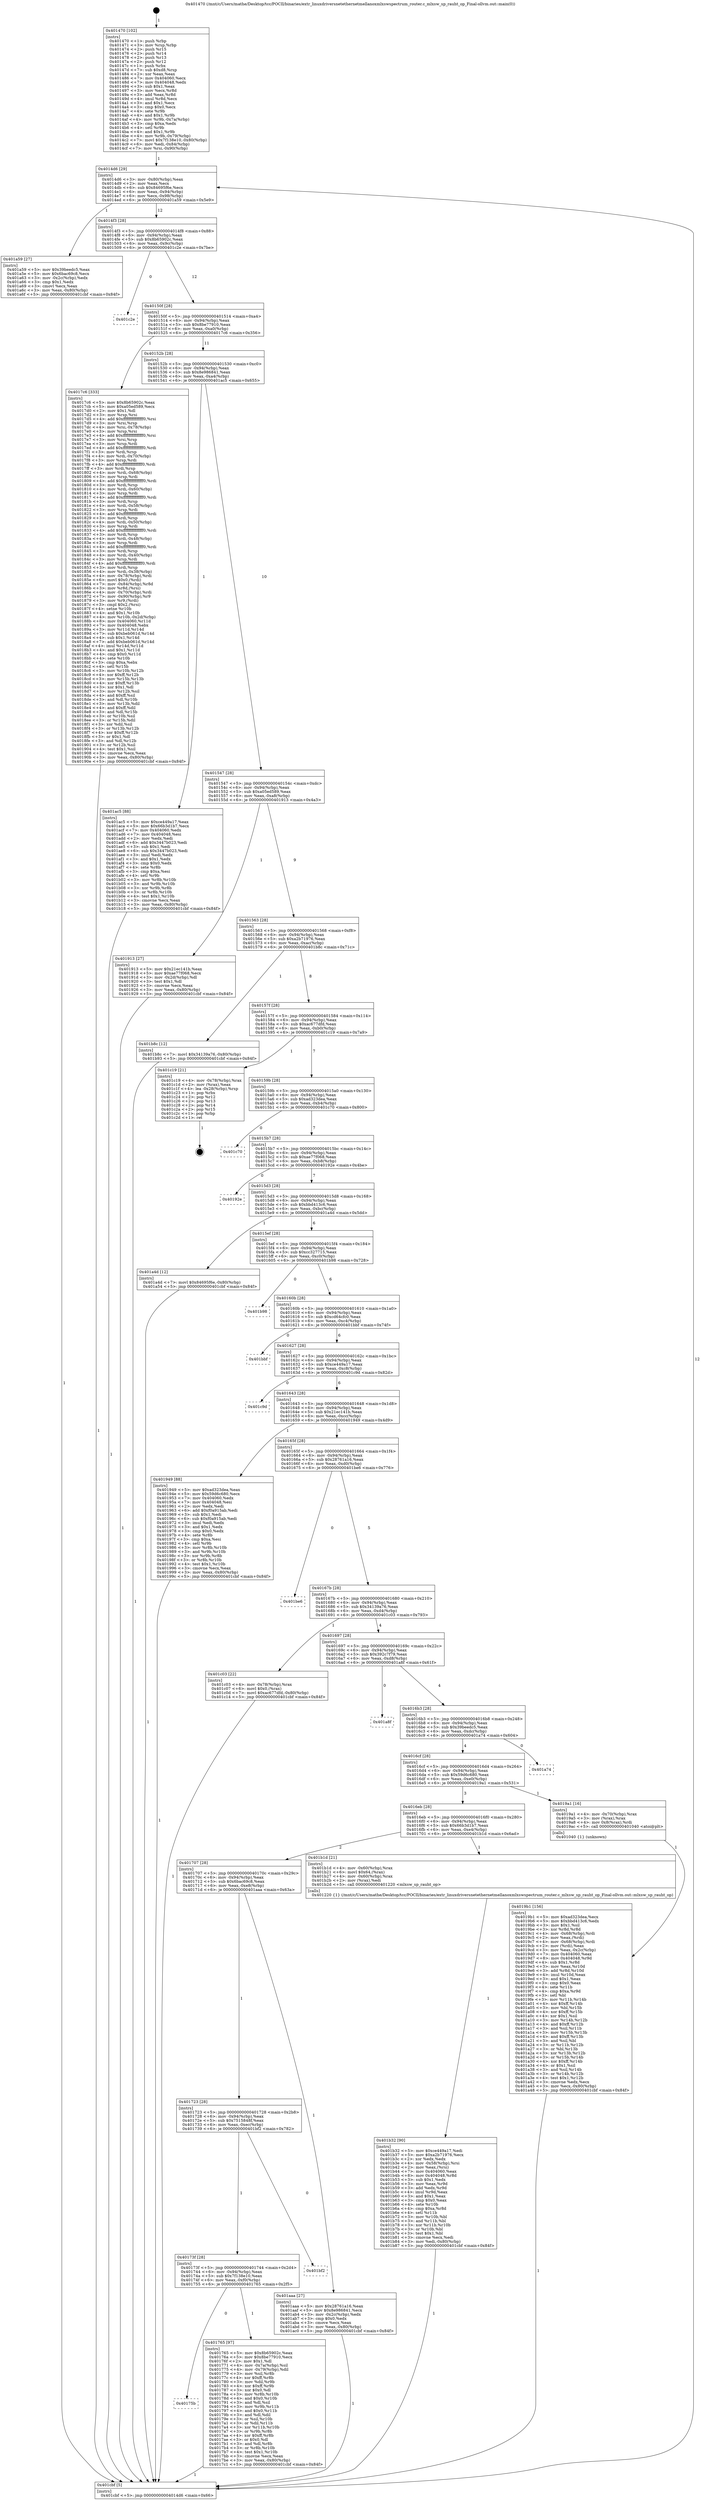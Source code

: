 digraph "0x401470" {
  label = "0x401470 (/mnt/c/Users/mathe/Desktop/tcc/POCII/binaries/extr_linuxdriversnetethernetmellanoxmlxswspectrum_router.c_mlxsw_sp_rauht_op_Final-ollvm.out::main(0))"
  labelloc = "t"
  node[shape=record]

  Entry [label="",width=0.3,height=0.3,shape=circle,fillcolor=black,style=filled]
  "0x4014d6" [label="{
     0x4014d6 [29]\l
     | [instrs]\l
     &nbsp;&nbsp;0x4014d6 \<+3\>: mov -0x80(%rbp),%eax\l
     &nbsp;&nbsp;0x4014d9 \<+2\>: mov %eax,%ecx\l
     &nbsp;&nbsp;0x4014db \<+6\>: sub $0x84695f6e,%ecx\l
     &nbsp;&nbsp;0x4014e1 \<+6\>: mov %eax,-0x94(%rbp)\l
     &nbsp;&nbsp;0x4014e7 \<+6\>: mov %ecx,-0x98(%rbp)\l
     &nbsp;&nbsp;0x4014ed \<+6\>: je 0000000000401a59 \<main+0x5e9\>\l
  }"]
  "0x401a59" [label="{
     0x401a59 [27]\l
     | [instrs]\l
     &nbsp;&nbsp;0x401a59 \<+5\>: mov $0x39beedc5,%eax\l
     &nbsp;&nbsp;0x401a5e \<+5\>: mov $0x6bac69c8,%ecx\l
     &nbsp;&nbsp;0x401a63 \<+3\>: mov -0x2c(%rbp),%edx\l
     &nbsp;&nbsp;0x401a66 \<+3\>: cmp $0x1,%edx\l
     &nbsp;&nbsp;0x401a69 \<+3\>: cmovl %ecx,%eax\l
     &nbsp;&nbsp;0x401a6c \<+3\>: mov %eax,-0x80(%rbp)\l
     &nbsp;&nbsp;0x401a6f \<+5\>: jmp 0000000000401cbf \<main+0x84f\>\l
  }"]
  "0x4014f3" [label="{
     0x4014f3 [28]\l
     | [instrs]\l
     &nbsp;&nbsp;0x4014f3 \<+5\>: jmp 00000000004014f8 \<main+0x88\>\l
     &nbsp;&nbsp;0x4014f8 \<+6\>: mov -0x94(%rbp),%eax\l
     &nbsp;&nbsp;0x4014fe \<+5\>: sub $0x8b65902c,%eax\l
     &nbsp;&nbsp;0x401503 \<+6\>: mov %eax,-0x9c(%rbp)\l
     &nbsp;&nbsp;0x401509 \<+6\>: je 0000000000401c2e \<main+0x7be\>\l
  }"]
  Exit [label="",width=0.3,height=0.3,shape=circle,fillcolor=black,style=filled,peripheries=2]
  "0x401c2e" [label="{
     0x401c2e\l
  }", style=dashed]
  "0x40150f" [label="{
     0x40150f [28]\l
     | [instrs]\l
     &nbsp;&nbsp;0x40150f \<+5\>: jmp 0000000000401514 \<main+0xa4\>\l
     &nbsp;&nbsp;0x401514 \<+6\>: mov -0x94(%rbp),%eax\l
     &nbsp;&nbsp;0x40151a \<+5\>: sub $0x8be77910,%eax\l
     &nbsp;&nbsp;0x40151f \<+6\>: mov %eax,-0xa0(%rbp)\l
     &nbsp;&nbsp;0x401525 \<+6\>: je 00000000004017c6 \<main+0x356\>\l
  }"]
  "0x401b32" [label="{
     0x401b32 [90]\l
     | [instrs]\l
     &nbsp;&nbsp;0x401b32 \<+5\>: mov $0xce449a17,%edi\l
     &nbsp;&nbsp;0x401b37 \<+5\>: mov $0xa2b71976,%ecx\l
     &nbsp;&nbsp;0x401b3c \<+2\>: xor %edx,%edx\l
     &nbsp;&nbsp;0x401b3e \<+4\>: mov -0x58(%rbp),%rsi\l
     &nbsp;&nbsp;0x401b42 \<+2\>: mov %eax,(%rsi)\l
     &nbsp;&nbsp;0x401b44 \<+7\>: mov 0x404060,%eax\l
     &nbsp;&nbsp;0x401b4b \<+8\>: mov 0x404048,%r8d\l
     &nbsp;&nbsp;0x401b53 \<+3\>: sub $0x1,%edx\l
     &nbsp;&nbsp;0x401b56 \<+3\>: mov %eax,%r9d\l
     &nbsp;&nbsp;0x401b59 \<+3\>: add %edx,%r9d\l
     &nbsp;&nbsp;0x401b5c \<+4\>: imul %r9d,%eax\l
     &nbsp;&nbsp;0x401b60 \<+3\>: and $0x1,%eax\l
     &nbsp;&nbsp;0x401b63 \<+3\>: cmp $0x0,%eax\l
     &nbsp;&nbsp;0x401b66 \<+4\>: sete %r10b\l
     &nbsp;&nbsp;0x401b6a \<+4\>: cmp $0xa,%r8d\l
     &nbsp;&nbsp;0x401b6e \<+4\>: setl %r11b\l
     &nbsp;&nbsp;0x401b72 \<+3\>: mov %r10b,%bl\l
     &nbsp;&nbsp;0x401b75 \<+3\>: and %r11b,%bl\l
     &nbsp;&nbsp;0x401b78 \<+3\>: xor %r11b,%r10b\l
     &nbsp;&nbsp;0x401b7b \<+3\>: or %r10b,%bl\l
     &nbsp;&nbsp;0x401b7e \<+3\>: test $0x1,%bl\l
     &nbsp;&nbsp;0x401b81 \<+3\>: cmovne %ecx,%edi\l
     &nbsp;&nbsp;0x401b84 \<+3\>: mov %edi,-0x80(%rbp)\l
     &nbsp;&nbsp;0x401b87 \<+5\>: jmp 0000000000401cbf \<main+0x84f\>\l
  }"]
  "0x4017c6" [label="{
     0x4017c6 [333]\l
     | [instrs]\l
     &nbsp;&nbsp;0x4017c6 \<+5\>: mov $0x8b65902c,%eax\l
     &nbsp;&nbsp;0x4017cb \<+5\>: mov $0xa05ed589,%ecx\l
     &nbsp;&nbsp;0x4017d0 \<+2\>: mov $0x1,%dl\l
     &nbsp;&nbsp;0x4017d2 \<+3\>: mov %rsp,%rsi\l
     &nbsp;&nbsp;0x4017d5 \<+4\>: add $0xfffffffffffffff0,%rsi\l
     &nbsp;&nbsp;0x4017d9 \<+3\>: mov %rsi,%rsp\l
     &nbsp;&nbsp;0x4017dc \<+4\>: mov %rsi,-0x78(%rbp)\l
     &nbsp;&nbsp;0x4017e0 \<+3\>: mov %rsp,%rsi\l
     &nbsp;&nbsp;0x4017e3 \<+4\>: add $0xfffffffffffffff0,%rsi\l
     &nbsp;&nbsp;0x4017e7 \<+3\>: mov %rsi,%rsp\l
     &nbsp;&nbsp;0x4017ea \<+3\>: mov %rsp,%rdi\l
     &nbsp;&nbsp;0x4017ed \<+4\>: add $0xfffffffffffffff0,%rdi\l
     &nbsp;&nbsp;0x4017f1 \<+3\>: mov %rdi,%rsp\l
     &nbsp;&nbsp;0x4017f4 \<+4\>: mov %rdi,-0x70(%rbp)\l
     &nbsp;&nbsp;0x4017f8 \<+3\>: mov %rsp,%rdi\l
     &nbsp;&nbsp;0x4017fb \<+4\>: add $0xfffffffffffffff0,%rdi\l
     &nbsp;&nbsp;0x4017ff \<+3\>: mov %rdi,%rsp\l
     &nbsp;&nbsp;0x401802 \<+4\>: mov %rdi,-0x68(%rbp)\l
     &nbsp;&nbsp;0x401806 \<+3\>: mov %rsp,%rdi\l
     &nbsp;&nbsp;0x401809 \<+4\>: add $0xfffffffffffffff0,%rdi\l
     &nbsp;&nbsp;0x40180d \<+3\>: mov %rdi,%rsp\l
     &nbsp;&nbsp;0x401810 \<+4\>: mov %rdi,-0x60(%rbp)\l
     &nbsp;&nbsp;0x401814 \<+3\>: mov %rsp,%rdi\l
     &nbsp;&nbsp;0x401817 \<+4\>: add $0xfffffffffffffff0,%rdi\l
     &nbsp;&nbsp;0x40181b \<+3\>: mov %rdi,%rsp\l
     &nbsp;&nbsp;0x40181e \<+4\>: mov %rdi,-0x58(%rbp)\l
     &nbsp;&nbsp;0x401822 \<+3\>: mov %rsp,%rdi\l
     &nbsp;&nbsp;0x401825 \<+4\>: add $0xfffffffffffffff0,%rdi\l
     &nbsp;&nbsp;0x401829 \<+3\>: mov %rdi,%rsp\l
     &nbsp;&nbsp;0x40182c \<+4\>: mov %rdi,-0x50(%rbp)\l
     &nbsp;&nbsp;0x401830 \<+3\>: mov %rsp,%rdi\l
     &nbsp;&nbsp;0x401833 \<+4\>: add $0xfffffffffffffff0,%rdi\l
     &nbsp;&nbsp;0x401837 \<+3\>: mov %rdi,%rsp\l
     &nbsp;&nbsp;0x40183a \<+4\>: mov %rdi,-0x48(%rbp)\l
     &nbsp;&nbsp;0x40183e \<+3\>: mov %rsp,%rdi\l
     &nbsp;&nbsp;0x401841 \<+4\>: add $0xfffffffffffffff0,%rdi\l
     &nbsp;&nbsp;0x401845 \<+3\>: mov %rdi,%rsp\l
     &nbsp;&nbsp;0x401848 \<+4\>: mov %rdi,-0x40(%rbp)\l
     &nbsp;&nbsp;0x40184c \<+3\>: mov %rsp,%rdi\l
     &nbsp;&nbsp;0x40184f \<+4\>: add $0xfffffffffffffff0,%rdi\l
     &nbsp;&nbsp;0x401853 \<+3\>: mov %rdi,%rsp\l
     &nbsp;&nbsp;0x401856 \<+4\>: mov %rdi,-0x38(%rbp)\l
     &nbsp;&nbsp;0x40185a \<+4\>: mov -0x78(%rbp),%rdi\l
     &nbsp;&nbsp;0x40185e \<+6\>: movl $0x0,(%rdi)\l
     &nbsp;&nbsp;0x401864 \<+7\>: mov -0x84(%rbp),%r8d\l
     &nbsp;&nbsp;0x40186b \<+3\>: mov %r8d,(%rsi)\l
     &nbsp;&nbsp;0x40186e \<+4\>: mov -0x70(%rbp),%rdi\l
     &nbsp;&nbsp;0x401872 \<+7\>: mov -0x90(%rbp),%r9\l
     &nbsp;&nbsp;0x401879 \<+3\>: mov %r9,(%rdi)\l
     &nbsp;&nbsp;0x40187c \<+3\>: cmpl $0x2,(%rsi)\l
     &nbsp;&nbsp;0x40187f \<+4\>: setne %r10b\l
     &nbsp;&nbsp;0x401883 \<+4\>: and $0x1,%r10b\l
     &nbsp;&nbsp;0x401887 \<+4\>: mov %r10b,-0x2d(%rbp)\l
     &nbsp;&nbsp;0x40188b \<+8\>: mov 0x404060,%r11d\l
     &nbsp;&nbsp;0x401893 \<+7\>: mov 0x404048,%ebx\l
     &nbsp;&nbsp;0x40189a \<+3\>: mov %r11d,%r14d\l
     &nbsp;&nbsp;0x40189d \<+7\>: sub $0xbeb061d,%r14d\l
     &nbsp;&nbsp;0x4018a4 \<+4\>: sub $0x1,%r14d\l
     &nbsp;&nbsp;0x4018a8 \<+7\>: add $0xbeb061d,%r14d\l
     &nbsp;&nbsp;0x4018af \<+4\>: imul %r14d,%r11d\l
     &nbsp;&nbsp;0x4018b3 \<+4\>: and $0x1,%r11d\l
     &nbsp;&nbsp;0x4018b7 \<+4\>: cmp $0x0,%r11d\l
     &nbsp;&nbsp;0x4018bb \<+4\>: sete %r10b\l
     &nbsp;&nbsp;0x4018bf \<+3\>: cmp $0xa,%ebx\l
     &nbsp;&nbsp;0x4018c2 \<+4\>: setl %r15b\l
     &nbsp;&nbsp;0x4018c6 \<+3\>: mov %r10b,%r12b\l
     &nbsp;&nbsp;0x4018c9 \<+4\>: xor $0xff,%r12b\l
     &nbsp;&nbsp;0x4018cd \<+3\>: mov %r15b,%r13b\l
     &nbsp;&nbsp;0x4018d0 \<+4\>: xor $0xff,%r13b\l
     &nbsp;&nbsp;0x4018d4 \<+3\>: xor $0x1,%dl\l
     &nbsp;&nbsp;0x4018d7 \<+3\>: mov %r12b,%sil\l
     &nbsp;&nbsp;0x4018da \<+4\>: and $0xff,%sil\l
     &nbsp;&nbsp;0x4018de \<+3\>: and %dl,%r10b\l
     &nbsp;&nbsp;0x4018e1 \<+3\>: mov %r13b,%dil\l
     &nbsp;&nbsp;0x4018e4 \<+4\>: and $0xff,%dil\l
     &nbsp;&nbsp;0x4018e8 \<+3\>: and %dl,%r15b\l
     &nbsp;&nbsp;0x4018eb \<+3\>: or %r10b,%sil\l
     &nbsp;&nbsp;0x4018ee \<+3\>: or %r15b,%dil\l
     &nbsp;&nbsp;0x4018f1 \<+3\>: xor %dil,%sil\l
     &nbsp;&nbsp;0x4018f4 \<+3\>: or %r13b,%r12b\l
     &nbsp;&nbsp;0x4018f7 \<+4\>: xor $0xff,%r12b\l
     &nbsp;&nbsp;0x4018fb \<+3\>: or $0x1,%dl\l
     &nbsp;&nbsp;0x4018fe \<+3\>: and %dl,%r12b\l
     &nbsp;&nbsp;0x401901 \<+3\>: or %r12b,%sil\l
     &nbsp;&nbsp;0x401904 \<+4\>: test $0x1,%sil\l
     &nbsp;&nbsp;0x401908 \<+3\>: cmovne %ecx,%eax\l
     &nbsp;&nbsp;0x40190b \<+3\>: mov %eax,-0x80(%rbp)\l
     &nbsp;&nbsp;0x40190e \<+5\>: jmp 0000000000401cbf \<main+0x84f\>\l
  }"]
  "0x40152b" [label="{
     0x40152b [28]\l
     | [instrs]\l
     &nbsp;&nbsp;0x40152b \<+5\>: jmp 0000000000401530 \<main+0xc0\>\l
     &nbsp;&nbsp;0x401530 \<+6\>: mov -0x94(%rbp),%eax\l
     &nbsp;&nbsp;0x401536 \<+5\>: sub $0x8e986841,%eax\l
     &nbsp;&nbsp;0x40153b \<+6\>: mov %eax,-0xa4(%rbp)\l
     &nbsp;&nbsp;0x401541 \<+6\>: je 0000000000401ac5 \<main+0x655\>\l
  }"]
  "0x4019b1" [label="{
     0x4019b1 [156]\l
     | [instrs]\l
     &nbsp;&nbsp;0x4019b1 \<+5\>: mov $0xad323dea,%ecx\l
     &nbsp;&nbsp;0x4019b6 \<+5\>: mov $0xbbd413c6,%edx\l
     &nbsp;&nbsp;0x4019bb \<+3\>: mov $0x1,%sil\l
     &nbsp;&nbsp;0x4019be \<+3\>: xor %r8d,%r8d\l
     &nbsp;&nbsp;0x4019c1 \<+4\>: mov -0x68(%rbp),%rdi\l
     &nbsp;&nbsp;0x4019c5 \<+2\>: mov %eax,(%rdi)\l
     &nbsp;&nbsp;0x4019c7 \<+4\>: mov -0x68(%rbp),%rdi\l
     &nbsp;&nbsp;0x4019cb \<+2\>: mov (%rdi),%eax\l
     &nbsp;&nbsp;0x4019cd \<+3\>: mov %eax,-0x2c(%rbp)\l
     &nbsp;&nbsp;0x4019d0 \<+7\>: mov 0x404060,%eax\l
     &nbsp;&nbsp;0x4019d7 \<+8\>: mov 0x404048,%r9d\l
     &nbsp;&nbsp;0x4019df \<+4\>: sub $0x1,%r8d\l
     &nbsp;&nbsp;0x4019e3 \<+3\>: mov %eax,%r10d\l
     &nbsp;&nbsp;0x4019e6 \<+3\>: add %r8d,%r10d\l
     &nbsp;&nbsp;0x4019e9 \<+4\>: imul %r10d,%eax\l
     &nbsp;&nbsp;0x4019ed \<+3\>: and $0x1,%eax\l
     &nbsp;&nbsp;0x4019f0 \<+3\>: cmp $0x0,%eax\l
     &nbsp;&nbsp;0x4019f3 \<+4\>: sete %r11b\l
     &nbsp;&nbsp;0x4019f7 \<+4\>: cmp $0xa,%r9d\l
     &nbsp;&nbsp;0x4019fb \<+3\>: setl %bl\l
     &nbsp;&nbsp;0x4019fe \<+3\>: mov %r11b,%r14b\l
     &nbsp;&nbsp;0x401a01 \<+4\>: xor $0xff,%r14b\l
     &nbsp;&nbsp;0x401a05 \<+3\>: mov %bl,%r15b\l
     &nbsp;&nbsp;0x401a08 \<+4\>: xor $0xff,%r15b\l
     &nbsp;&nbsp;0x401a0c \<+4\>: xor $0x1,%sil\l
     &nbsp;&nbsp;0x401a10 \<+3\>: mov %r14b,%r12b\l
     &nbsp;&nbsp;0x401a13 \<+4\>: and $0xff,%r12b\l
     &nbsp;&nbsp;0x401a17 \<+3\>: and %sil,%r11b\l
     &nbsp;&nbsp;0x401a1a \<+3\>: mov %r15b,%r13b\l
     &nbsp;&nbsp;0x401a1d \<+4\>: and $0xff,%r13b\l
     &nbsp;&nbsp;0x401a21 \<+3\>: and %sil,%bl\l
     &nbsp;&nbsp;0x401a24 \<+3\>: or %r11b,%r12b\l
     &nbsp;&nbsp;0x401a27 \<+3\>: or %bl,%r13b\l
     &nbsp;&nbsp;0x401a2a \<+3\>: xor %r13b,%r12b\l
     &nbsp;&nbsp;0x401a2d \<+3\>: or %r15b,%r14b\l
     &nbsp;&nbsp;0x401a30 \<+4\>: xor $0xff,%r14b\l
     &nbsp;&nbsp;0x401a34 \<+4\>: or $0x1,%sil\l
     &nbsp;&nbsp;0x401a38 \<+3\>: and %sil,%r14b\l
     &nbsp;&nbsp;0x401a3b \<+3\>: or %r14b,%r12b\l
     &nbsp;&nbsp;0x401a3e \<+4\>: test $0x1,%r12b\l
     &nbsp;&nbsp;0x401a42 \<+3\>: cmovne %edx,%ecx\l
     &nbsp;&nbsp;0x401a45 \<+3\>: mov %ecx,-0x80(%rbp)\l
     &nbsp;&nbsp;0x401a48 \<+5\>: jmp 0000000000401cbf \<main+0x84f\>\l
  }"]
  "0x401ac5" [label="{
     0x401ac5 [88]\l
     | [instrs]\l
     &nbsp;&nbsp;0x401ac5 \<+5\>: mov $0xce449a17,%eax\l
     &nbsp;&nbsp;0x401aca \<+5\>: mov $0x66b3d1b7,%ecx\l
     &nbsp;&nbsp;0x401acf \<+7\>: mov 0x404060,%edx\l
     &nbsp;&nbsp;0x401ad6 \<+7\>: mov 0x404048,%esi\l
     &nbsp;&nbsp;0x401add \<+2\>: mov %edx,%edi\l
     &nbsp;&nbsp;0x401adf \<+6\>: add $0x3447b023,%edi\l
     &nbsp;&nbsp;0x401ae5 \<+3\>: sub $0x1,%edi\l
     &nbsp;&nbsp;0x401ae8 \<+6\>: sub $0x3447b023,%edi\l
     &nbsp;&nbsp;0x401aee \<+3\>: imul %edi,%edx\l
     &nbsp;&nbsp;0x401af1 \<+3\>: and $0x1,%edx\l
     &nbsp;&nbsp;0x401af4 \<+3\>: cmp $0x0,%edx\l
     &nbsp;&nbsp;0x401af7 \<+4\>: sete %r8b\l
     &nbsp;&nbsp;0x401afb \<+3\>: cmp $0xa,%esi\l
     &nbsp;&nbsp;0x401afe \<+4\>: setl %r9b\l
     &nbsp;&nbsp;0x401b02 \<+3\>: mov %r8b,%r10b\l
     &nbsp;&nbsp;0x401b05 \<+3\>: and %r9b,%r10b\l
     &nbsp;&nbsp;0x401b08 \<+3\>: xor %r9b,%r8b\l
     &nbsp;&nbsp;0x401b0b \<+3\>: or %r8b,%r10b\l
     &nbsp;&nbsp;0x401b0e \<+4\>: test $0x1,%r10b\l
     &nbsp;&nbsp;0x401b12 \<+3\>: cmovne %ecx,%eax\l
     &nbsp;&nbsp;0x401b15 \<+3\>: mov %eax,-0x80(%rbp)\l
     &nbsp;&nbsp;0x401b18 \<+5\>: jmp 0000000000401cbf \<main+0x84f\>\l
  }"]
  "0x401547" [label="{
     0x401547 [28]\l
     | [instrs]\l
     &nbsp;&nbsp;0x401547 \<+5\>: jmp 000000000040154c \<main+0xdc\>\l
     &nbsp;&nbsp;0x40154c \<+6\>: mov -0x94(%rbp),%eax\l
     &nbsp;&nbsp;0x401552 \<+5\>: sub $0xa05ed589,%eax\l
     &nbsp;&nbsp;0x401557 \<+6\>: mov %eax,-0xa8(%rbp)\l
     &nbsp;&nbsp;0x40155d \<+6\>: je 0000000000401913 \<main+0x4a3\>\l
  }"]
  "0x401470" [label="{
     0x401470 [102]\l
     | [instrs]\l
     &nbsp;&nbsp;0x401470 \<+1\>: push %rbp\l
     &nbsp;&nbsp;0x401471 \<+3\>: mov %rsp,%rbp\l
     &nbsp;&nbsp;0x401474 \<+2\>: push %r15\l
     &nbsp;&nbsp;0x401476 \<+2\>: push %r14\l
     &nbsp;&nbsp;0x401478 \<+2\>: push %r13\l
     &nbsp;&nbsp;0x40147a \<+2\>: push %r12\l
     &nbsp;&nbsp;0x40147c \<+1\>: push %rbx\l
     &nbsp;&nbsp;0x40147d \<+7\>: sub $0xd8,%rsp\l
     &nbsp;&nbsp;0x401484 \<+2\>: xor %eax,%eax\l
     &nbsp;&nbsp;0x401486 \<+7\>: mov 0x404060,%ecx\l
     &nbsp;&nbsp;0x40148d \<+7\>: mov 0x404048,%edx\l
     &nbsp;&nbsp;0x401494 \<+3\>: sub $0x1,%eax\l
     &nbsp;&nbsp;0x401497 \<+3\>: mov %ecx,%r8d\l
     &nbsp;&nbsp;0x40149a \<+3\>: add %eax,%r8d\l
     &nbsp;&nbsp;0x40149d \<+4\>: imul %r8d,%ecx\l
     &nbsp;&nbsp;0x4014a1 \<+3\>: and $0x1,%ecx\l
     &nbsp;&nbsp;0x4014a4 \<+3\>: cmp $0x0,%ecx\l
     &nbsp;&nbsp;0x4014a7 \<+4\>: sete %r9b\l
     &nbsp;&nbsp;0x4014ab \<+4\>: and $0x1,%r9b\l
     &nbsp;&nbsp;0x4014af \<+4\>: mov %r9b,-0x7a(%rbp)\l
     &nbsp;&nbsp;0x4014b3 \<+3\>: cmp $0xa,%edx\l
     &nbsp;&nbsp;0x4014b6 \<+4\>: setl %r9b\l
     &nbsp;&nbsp;0x4014ba \<+4\>: and $0x1,%r9b\l
     &nbsp;&nbsp;0x4014be \<+4\>: mov %r9b,-0x79(%rbp)\l
     &nbsp;&nbsp;0x4014c2 \<+7\>: movl $0x7f138e10,-0x80(%rbp)\l
     &nbsp;&nbsp;0x4014c9 \<+6\>: mov %edi,-0x84(%rbp)\l
     &nbsp;&nbsp;0x4014cf \<+7\>: mov %rsi,-0x90(%rbp)\l
  }"]
  "0x401913" [label="{
     0x401913 [27]\l
     | [instrs]\l
     &nbsp;&nbsp;0x401913 \<+5\>: mov $0x21ec141b,%eax\l
     &nbsp;&nbsp;0x401918 \<+5\>: mov $0xae77f068,%ecx\l
     &nbsp;&nbsp;0x40191d \<+3\>: mov -0x2d(%rbp),%dl\l
     &nbsp;&nbsp;0x401920 \<+3\>: test $0x1,%dl\l
     &nbsp;&nbsp;0x401923 \<+3\>: cmovne %ecx,%eax\l
     &nbsp;&nbsp;0x401926 \<+3\>: mov %eax,-0x80(%rbp)\l
     &nbsp;&nbsp;0x401929 \<+5\>: jmp 0000000000401cbf \<main+0x84f\>\l
  }"]
  "0x401563" [label="{
     0x401563 [28]\l
     | [instrs]\l
     &nbsp;&nbsp;0x401563 \<+5\>: jmp 0000000000401568 \<main+0xf8\>\l
     &nbsp;&nbsp;0x401568 \<+6\>: mov -0x94(%rbp),%eax\l
     &nbsp;&nbsp;0x40156e \<+5\>: sub $0xa2b71976,%eax\l
     &nbsp;&nbsp;0x401573 \<+6\>: mov %eax,-0xac(%rbp)\l
     &nbsp;&nbsp;0x401579 \<+6\>: je 0000000000401b8c \<main+0x71c\>\l
  }"]
  "0x401cbf" [label="{
     0x401cbf [5]\l
     | [instrs]\l
     &nbsp;&nbsp;0x401cbf \<+5\>: jmp 00000000004014d6 \<main+0x66\>\l
  }"]
  "0x401b8c" [label="{
     0x401b8c [12]\l
     | [instrs]\l
     &nbsp;&nbsp;0x401b8c \<+7\>: movl $0x34139a76,-0x80(%rbp)\l
     &nbsp;&nbsp;0x401b93 \<+5\>: jmp 0000000000401cbf \<main+0x84f\>\l
  }"]
  "0x40157f" [label="{
     0x40157f [28]\l
     | [instrs]\l
     &nbsp;&nbsp;0x40157f \<+5\>: jmp 0000000000401584 \<main+0x114\>\l
     &nbsp;&nbsp;0x401584 \<+6\>: mov -0x94(%rbp),%eax\l
     &nbsp;&nbsp;0x40158a \<+5\>: sub $0xac677dfd,%eax\l
     &nbsp;&nbsp;0x40158f \<+6\>: mov %eax,-0xb0(%rbp)\l
     &nbsp;&nbsp;0x401595 \<+6\>: je 0000000000401c19 \<main+0x7a9\>\l
  }"]
  "0x40175b" [label="{
     0x40175b\l
  }", style=dashed]
  "0x401c19" [label="{
     0x401c19 [21]\l
     | [instrs]\l
     &nbsp;&nbsp;0x401c19 \<+4\>: mov -0x78(%rbp),%rax\l
     &nbsp;&nbsp;0x401c1d \<+2\>: mov (%rax),%eax\l
     &nbsp;&nbsp;0x401c1f \<+4\>: lea -0x28(%rbp),%rsp\l
     &nbsp;&nbsp;0x401c23 \<+1\>: pop %rbx\l
     &nbsp;&nbsp;0x401c24 \<+2\>: pop %r12\l
     &nbsp;&nbsp;0x401c26 \<+2\>: pop %r13\l
     &nbsp;&nbsp;0x401c28 \<+2\>: pop %r14\l
     &nbsp;&nbsp;0x401c2a \<+2\>: pop %r15\l
     &nbsp;&nbsp;0x401c2c \<+1\>: pop %rbp\l
     &nbsp;&nbsp;0x401c2d \<+1\>: ret\l
  }"]
  "0x40159b" [label="{
     0x40159b [28]\l
     | [instrs]\l
     &nbsp;&nbsp;0x40159b \<+5\>: jmp 00000000004015a0 \<main+0x130\>\l
     &nbsp;&nbsp;0x4015a0 \<+6\>: mov -0x94(%rbp),%eax\l
     &nbsp;&nbsp;0x4015a6 \<+5\>: sub $0xad323dea,%eax\l
     &nbsp;&nbsp;0x4015ab \<+6\>: mov %eax,-0xb4(%rbp)\l
     &nbsp;&nbsp;0x4015b1 \<+6\>: je 0000000000401c70 \<main+0x800\>\l
  }"]
  "0x401765" [label="{
     0x401765 [97]\l
     | [instrs]\l
     &nbsp;&nbsp;0x401765 \<+5\>: mov $0x8b65902c,%eax\l
     &nbsp;&nbsp;0x40176a \<+5\>: mov $0x8be77910,%ecx\l
     &nbsp;&nbsp;0x40176f \<+2\>: mov $0x1,%dl\l
     &nbsp;&nbsp;0x401771 \<+4\>: mov -0x7a(%rbp),%sil\l
     &nbsp;&nbsp;0x401775 \<+4\>: mov -0x79(%rbp),%dil\l
     &nbsp;&nbsp;0x401779 \<+3\>: mov %sil,%r8b\l
     &nbsp;&nbsp;0x40177c \<+4\>: xor $0xff,%r8b\l
     &nbsp;&nbsp;0x401780 \<+3\>: mov %dil,%r9b\l
     &nbsp;&nbsp;0x401783 \<+4\>: xor $0xff,%r9b\l
     &nbsp;&nbsp;0x401787 \<+3\>: xor $0x0,%dl\l
     &nbsp;&nbsp;0x40178a \<+3\>: mov %r8b,%r10b\l
     &nbsp;&nbsp;0x40178d \<+4\>: and $0x0,%r10b\l
     &nbsp;&nbsp;0x401791 \<+3\>: and %dl,%sil\l
     &nbsp;&nbsp;0x401794 \<+3\>: mov %r9b,%r11b\l
     &nbsp;&nbsp;0x401797 \<+4\>: and $0x0,%r11b\l
     &nbsp;&nbsp;0x40179b \<+3\>: and %dl,%dil\l
     &nbsp;&nbsp;0x40179e \<+3\>: or %sil,%r10b\l
     &nbsp;&nbsp;0x4017a1 \<+3\>: or %dil,%r11b\l
     &nbsp;&nbsp;0x4017a4 \<+3\>: xor %r11b,%r10b\l
     &nbsp;&nbsp;0x4017a7 \<+3\>: or %r9b,%r8b\l
     &nbsp;&nbsp;0x4017aa \<+4\>: xor $0xff,%r8b\l
     &nbsp;&nbsp;0x4017ae \<+3\>: or $0x0,%dl\l
     &nbsp;&nbsp;0x4017b1 \<+3\>: and %dl,%r8b\l
     &nbsp;&nbsp;0x4017b4 \<+3\>: or %r8b,%r10b\l
     &nbsp;&nbsp;0x4017b7 \<+4\>: test $0x1,%r10b\l
     &nbsp;&nbsp;0x4017bb \<+3\>: cmovne %ecx,%eax\l
     &nbsp;&nbsp;0x4017be \<+3\>: mov %eax,-0x80(%rbp)\l
     &nbsp;&nbsp;0x4017c1 \<+5\>: jmp 0000000000401cbf \<main+0x84f\>\l
  }"]
  "0x401c70" [label="{
     0x401c70\l
  }", style=dashed]
  "0x4015b7" [label="{
     0x4015b7 [28]\l
     | [instrs]\l
     &nbsp;&nbsp;0x4015b7 \<+5\>: jmp 00000000004015bc \<main+0x14c\>\l
     &nbsp;&nbsp;0x4015bc \<+6\>: mov -0x94(%rbp),%eax\l
     &nbsp;&nbsp;0x4015c2 \<+5\>: sub $0xae77f068,%eax\l
     &nbsp;&nbsp;0x4015c7 \<+6\>: mov %eax,-0xb8(%rbp)\l
     &nbsp;&nbsp;0x4015cd \<+6\>: je 000000000040192e \<main+0x4be\>\l
  }"]
  "0x40173f" [label="{
     0x40173f [28]\l
     | [instrs]\l
     &nbsp;&nbsp;0x40173f \<+5\>: jmp 0000000000401744 \<main+0x2d4\>\l
     &nbsp;&nbsp;0x401744 \<+6\>: mov -0x94(%rbp),%eax\l
     &nbsp;&nbsp;0x40174a \<+5\>: sub $0x7f138e10,%eax\l
     &nbsp;&nbsp;0x40174f \<+6\>: mov %eax,-0xf0(%rbp)\l
     &nbsp;&nbsp;0x401755 \<+6\>: je 0000000000401765 \<main+0x2f5\>\l
  }"]
  "0x40192e" [label="{
     0x40192e\l
  }", style=dashed]
  "0x4015d3" [label="{
     0x4015d3 [28]\l
     | [instrs]\l
     &nbsp;&nbsp;0x4015d3 \<+5\>: jmp 00000000004015d8 \<main+0x168\>\l
     &nbsp;&nbsp;0x4015d8 \<+6\>: mov -0x94(%rbp),%eax\l
     &nbsp;&nbsp;0x4015de \<+5\>: sub $0xbbd413c6,%eax\l
     &nbsp;&nbsp;0x4015e3 \<+6\>: mov %eax,-0xbc(%rbp)\l
     &nbsp;&nbsp;0x4015e9 \<+6\>: je 0000000000401a4d \<main+0x5dd\>\l
  }"]
  "0x401bf2" [label="{
     0x401bf2\l
  }", style=dashed]
  "0x401a4d" [label="{
     0x401a4d [12]\l
     | [instrs]\l
     &nbsp;&nbsp;0x401a4d \<+7\>: movl $0x84695f6e,-0x80(%rbp)\l
     &nbsp;&nbsp;0x401a54 \<+5\>: jmp 0000000000401cbf \<main+0x84f\>\l
  }"]
  "0x4015ef" [label="{
     0x4015ef [28]\l
     | [instrs]\l
     &nbsp;&nbsp;0x4015ef \<+5\>: jmp 00000000004015f4 \<main+0x184\>\l
     &nbsp;&nbsp;0x4015f4 \<+6\>: mov -0x94(%rbp),%eax\l
     &nbsp;&nbsp;0x4015fa \<+5\>: sub $0xcc327715,%eax\l
     &nbsp;&nbsp;0x4015ff \<+6\>: mov %eax,-0xc0(%rbp)\l
     &nbsp;&nbsp;0x401605 \<+6\>: je 0000000000401b98 \<main+0x728\>\l
  }"]
  "0x401723" [label="{
     0x401723 [28]\l
     | [instrs]\l
     &nbsp;&nbsp;0x401723 \<+5\>: jmp 0000000000401728 \<main+0x2b8\>\l
     &nbsp;&nbsp;0x401728 \<+6\>: mov -0x94(%rbp),%eax\l
     &nbsp;&nbsp;0x40172e \<+5\>: sub $0x7515848f,%eax\l
     &nbsp;&nbsp;0x401733 \<+6\>: mov %eax,-0xec(%rbp)\l
     &nbsp;&nbsp;0x401739 \<+6\>: je 0000000000401bf2 \<main+0x782\>\l
  }"]
  "0x401b98" [label="{
     0x401b98\l
  }", style=dashed]
  "0x40160b" [label="{
     0x40160b [28]\l
     | [instrs]\l
     &nbsp;&nbsp;0x40160b \<+5\>: jmp 0000000000401610 \<main+0x1a0\>\l
     &nbsp;&nbsp;0x401610 \<+6\>: mov -0x94(%rbp),%eax\l
     &nbsp;&nbsp;0x401616 \<+5\>: sub $0xcd64cfc0,%eax\l
     &nbsp;&nbsp;0x40161b \<+6\>: mov %eax,-0xc4(%rbp)\l
     &nbsp;&nbsp;0x401621 \<+6\>: je 0000000000401bbf \<main+0x74f\>\l
  }"]
  "0x401aaa" [label="{
     0x401aaa [27]\l
     | [instrs]\l
     &nbsp;&nbsp;0x401aaa \<+5\>: mov $0x28761a16,%eax\l
     &nbsp;&nbsp;0x401aaf \<+5\>: mov $0x8e986841,%ecx\l
     &nbsp;&nbsp;0x401ab4 \<+3\>: mov -0x2c(%rbp),%edx\l
     &nbsp;&nbsp;0x401ab7 \<+3\>: cmp $0x0,%edx\l
     &nbsp;&nbsp;0x401aba \<+3\>: cmove %ecx,%eax\l
     &nbsp;&nbsp;0x401abd \<+3\>: mov %eax,-0x80(%rbp)\l
     &nbsp;&nbsp;0x401ac0 \<+5\>: jmp 0000000000401cbf \<main+0x84f\>\l
  }"]
  "0x401bbf" [label="{
     0x401bbf\l
  }", style=dashed]
  "0x401627" [label="{
     0x401627 [28]\l
     | [instrs]\l
     &nbsp;&nbsp;0x401627 \<+5\>: jmp 000000000040162c \<main+0x1bc\>\l
     &nbsp;&nbsp;0x40162c \<+6\>: mov -0x94(%rbp),%eax\l
     &nbsp;&nbsp;0x401632 \<+5\>: sub $0xce449a17,%eax\l
     &nbsp;&nbsp;0x401637 \<+6\>: mov %eax,-0xc8(%rbp)\l
     &nbsp;&nbsp;0x40163d \<+6\>: je 0000000000401c9d \<main+0x82d\>\l
  }"]
  "0x401707" [label="{
     0x401707 [28]\l
     | [instrs]\l
     &nbsp;&nbsp;0x401707 \<+5\>: jmp 000000000040170c \<main+0x29c\>\l
     &nbsp;&nbsp;0x40170c \<+6\>: mov -0x94(%rbp),%eax\l
     &nbsp;&nbsp;0x401712 \<+5\>: sub $0x6bac69c8,%eax\l
     &nbsp;&nbsp;0x401717 \<+6\>: mov %eax,-0xe8(%rbp)\l
     &nbsp;&nbsp;0x40171d \<+6\>: je 0000000000401aaa \<main+0x63a\>\l
  }"]
  "0x401c9d" [label="{
     0x401c9d\l
  }", style=dashed]
  "0x401643" [label="{
     0x401643 [28]\l
     | [instrs]\l
     &nbsp;&nbsp;0x401643 \<+5\>: jmp 0000000000401648 \<main+0x1d8\>\l
     &nbsp;&nbsp;0x401648 \<+6\>: mov -0x94(%rbp),%eax\l
     &nbsp;&nbsp;0x40164e \<+5\>: sub $0x21ec141b,%eax\l
     &nbsp;&nbsp;0x401653 \<+6\>: mov %eax,-0xcc(%rbp)\l
     &nbsp;&nbsp;0x401659 \<+6\>: je 0000000000401949 \<main+0x4d9\>\l
  }"]
  "0x401b1d" [label="{
     0x401b1d [21]\l
     | [instrs]\l
     &nbsp;&nbsp;0x401b1d \<+4\>: mov -0x60(%rbp),%rax\l
     &nbsp;&nbsp;0x401b21 \<+6\>: movl $0x64,(%rax)\l
     &nbsp;&nbsp;0x401b27 \<+4\>: mov -0x60(%rbp),%rax\l
     &nbsp;&nbsp;0x401b2b \<+2\>: mov (%rax),%edi\l
     &nbsp;&nbsp;0x401b2d \<+5\>: call 0000000000401220 \<mlxsw_sp_rauht_op\>\l
     | [calls]\l
     &nbsp;&nbsp;0x401220 \{1\} (/mnt/c/Users/mathe/Desktop/tcc/POCII/binaries/extr_linuxdriversnetethernetmellanoxmlxswspectrum_router.c_mlxsw_sp_rauht_op_Final-ollvm.out::mlxsw_sp_rauht_op)\l
  }"]
  "0x401949" [label="{
     0x401949 [88]\l
     | [instrs]\l
     &nbsp;&nbsp;0x401949 \<+5\>: mov $0xad323dea,%eax\l
     &nbsp;&nbsp;0x40194e \<+5\>: mov $0x59d6c680,%ecx\l
     &nbsp;&nbsp;0x401953 \<+7\>: mov 0x404060,%edx\l
     &nbsp;&nbsp;0x40195a \<+7\>: mov 0x404048,%esi\l
     &nbsp;&nbsp;0x401961 \<+2\>: mov %edx,%edi\l
     &nbsp;&nbsp;0x401963 \<+6\>: add $0xf0a915ab,%edi\l
     &nbsp;&nbsp;0x401969 \<+3\>: sub $0x1,%edi\l
     &nbsp;&nbsp;0x40196c \<+6\>: sub $0xf0a915ab,%edi\l
     &nbsp;&nbsp;0x401972 \<+3\>: imul %edi,%edx\l
     &nbsp;&nbsp;0x401975 \<+3\>: and $0x1,%edx\l
     &nbsp;&nbsp;0x401978 \<+3\>: cmp $0x0,%edx\l
     &nbsp;&nbsp;0x40197b \<+4\>: sete %r8b\l
     &nbsp;&nbsp;0x40197f \<+3\>: cmp $0xa,%esi\l
     &nbsp;&nbsp;0x401982 \<+4\>: setl %r9b\l
     &nbsp;&nbsp;0x401986 \<+3\>: mov %r8b,%r10b\l
     &nbsp;&nbsp;0x401989 \<+3\>: and %r9b,%r10b\l
     &nbsp;&nbsp;0x40198c \<+3\>: xor %r9b,%r8b\l
     &nbsp;&nbsp;0x40198f \<+3\>: or %r8b,%r10b\l
     &nbsp;&nbsp;0x401992 \<+4\>: test $0x1,%r10b\l
     &nbsp;&nbsp;0x401996 \<+3\>: cmovne %ecx,%eax\l
     &nbsp;&nbsp;0x401999 \<+3\>: mov %eax,-0x80(%rbp)\l
     &nbsp;&nbsp;0x40199c \<+5\>: jmp 0000000000401cbf \<main+0x84f\>\l
  }"]
  "0x40165f" [label="{
     0x40165f [28]\l
     | [instrs]\l
     &nbsp;&nbsp;0x40165f \<+5\>: jmp 0000000000401664 \<main+0x1f4\>\l
     &nbsp;&nbsp;0x401664 \<+6\>: mov -0x94(%rbp),%eax\l
     &nbsp;&nbsp;0x40166a \<+5\>: sub $0x28761a16,%eax\l
     &nbsp;&nbsp;0x40166f \<+6\>: mov %eax,-0xd0(%rbp)\l
     &nbsp;&nbsp;0x401675 \<+6\>: je 0000000000401be6 \<main+0x776\>\l
  }"]
  "0x4016eb" [label="{
     0x4016eb [28]\l
     | [instrs]\l
     &nbsp;&nbsp;0x4016eb \<+5\>: jmp 00000000004016f0 \<main+0x280\>\l
     &nbsp;&nbsp;0x4016f0 \<+6\>: mov -0x94(%rbp),%eax\l
     &nbsp;&nbsp;0x4016f6 \<+5\>: sub $0x66b3d1b7,%eax\l
     &nbsp;&nbsp;0x4016fb \<+6\>: mov %eax,-0xe4(%rbp)\l
     &nbsp;&nbsp;0x401701 \<+6\>: je 0000000000401b1d \<main+0x6ad\>\l
  }"]
  "0x401be6" [label="{
     0x401be6\l
  }", style=dashed]
  "0x40167b" [label="{
     0x40167b [28]\l
     | [instrs]\l
     &nbsp;&nbsp;0x40167b \<+5\>: jmp 0000000000401680 \<main+0x210\>\l
     &nbsp;&nbsp;0x401680 \<+6\>: mov -0x94(%rbp),%eax\l
     &nbsp;&nbsp;0x401686 \<+5\>: sub $0x34139a76,%eax\l
     &nbsp;&nbsp;0x40168b \<+6\>: mov %eax,-0xd4(%rbp)\l
     &nbsp;&nbsp;0x401691 \<+6\>: je 0000000000401c03 \<main+0x793\>\l
  }"]
  "0x4019a1" [label="{
     0x4019a1 [16]\l
     | [instrs]\l
     &nbsp;&nbsp;0x4019a1 \<+4\>: mov -0x70(%rbp),%rax\l
     &nbsp;&nbsp;0x4019a5 \<+3\>: mov (%rax),%rax\l
     &nbsp;&nbsp;0x4019a8 \<+4\>: mov 0x8(%rax),%rdi\l
     &nbsp;&nbsp;0x4019ac \<+5\>: call 0000000000401040 \<atoi@plt\>\l
     | [calls]\l
     &nbsp;&nbsp;0x401040 \{1\} (unknown)\l
  }"]
  "0x401c03" [label="{
     0x401c03 [22]\l
     | [instrs]\l
     &nbsp;&nbsp;0x401c03 \<+4\>: mov -0x78(%rbp),%rax\l
     &nbsp;&nbsp;0x401c07 \<+6\>: movl $0x0,(%rax)\l
     &nbsp;&nbsp;0x401c0d \<+7\>: movl $0xac677dfd,-0x80(%rbp)\l
     &nbsp;&nbsp;0x401c14 \<+5\>: jmp 0000000000401cbf \<main+0x84f\>\l
  }"]
  "0x401697" [label="{
     0x401697 [28]\l
     | [instrs]\l
     &nbsp;&nbsp;0x401697 \<+5\>: jmp 000000000040169c \<main+0x22c\>\l
     &nbsp;&nbsp;0x40169c \<+6\>: mov -0x94(%rbp),%eax\l
     &nbsp;&nbsp;0x4016a2 \<+5\>: sub $0x392c7f79,%eax\l
     &nbsp;&nbsp;0x4016a7 \<+6\>: mov %eax,-0xd8(%rbp)\l
     &nbsp;&nbsp;0x4016ad \<+6\>: je 0000000000401a8f \<main+0x61f\>\l
  }"]
  "0x4016cf" [label="{
     0x4016cf [28]\l
     | [instrs]\l
     &nbsp;&nbsp;0x4016cf \<+5\>: jmp 00000000004016d4 \<main+0x264\>\l
     &nbsp;&nbsp;0x4016d4 \<+6\>: mov -0x94(%rbp),%eax\l
     &nbsp;&nbsp;0x4016da \<+5\>: sub $0x59d6c680,%eax\l
     &nbsp;&nbsp;0x4016df \<+6\>: mov %eax,-0xe0(%rbp)\l
     &nbsp;&nbsp;0x4016e5 \<+6\>: je 00000000004019a1 \<main+0x531\>\l
  }"]
  "0x401a8f" [label="{
     0x401a8f\l
  }", style=dashed]
  "0x4016b3" [label="{
     0x4016b3 [28]\l
     | [instrs]\l
     &nbsp;&nbsp;0x4016b3 \<+5\>: jmp 00000000004016b8 \<main+0x248\>\l
     &nbsp;&nbsp;0x4016b8 \<+6\>: mov -0x94(%rbp),%eax\l
     &nbsp;&nbsp;0x4016be \<+5\>: sub $0x39beedc5,%eax\l
     &nbsp;&nbsp;0x4016c3 \<+6\>: mov %eax,-0xdc(%rbp)\l
     &nbsp;&nbsp;0x4016c9 \<+6\>: je 0000000000401a74 \<main+0x604\>\l
  }"]
  "0x401a74" [label="{
     0x401a74\l
  }", style=dashed]
  Entry -> "0x401470" [label=" 1"]
  "0x4014d6" -> "0x401a59" [label=" 1"]
  "0x4014d6" -> "0x4014f3" [label=" 12"]
  "0x401c19" -> Exit [label=" 1"]
  "0x4014f3" -> "0x401c2e" [label=" 0"]
  "0x4014f3" -> "0x40150f" [label=" 12"]
  "0x401c03" -> "0x401cbf" [label=" 1"]
  "0x40150f" -> "0x4017c6" [label=" 1"]
  "0x40150f" -> "0x40152b" [label=" 11"]
  "0x401b8c" -> "0x401cbf" [label=" 1"]
  "0x40152b" -> "0x401ac5" [label=" 1"]
  "0x40152b" -> "0x401547" [label=" 10"]
  "0x401b32" -> "0x401cbf" [label=" 1"]
  "0x401547" -> "0x401913" [label=" 1"]
  "0x401547" -> "0x401563" [label=" 9"]
  "0x401ac5" -> "0x401cbf" [label=" 1"]
  "0x401563" -> "0x401b8c" [label=" 1"]
  "0x401563" -> "0x40157f" [label=" 8"]
  "0x401aaa" -> "0x401cbf" [label=" 1"]
  "0x40157f" -> "0x401c19" [label=" 1"]
  "0x40157f" -> "0x40159b" [label=" 7"]
  "0x401a59" -> "0x401cbf" [label=" 1"]
  "0x40159b" -> "0x401c70" [label=" 0"]
  "0x40159b" -> "0x4015b7" [label=" 7"]
  "0x401a4d" -> "0x401cbf" [label=" 1"]
  "0x4015b7" -> "0x40192e" [label=" 0"]
  "0x4015b7" -> "0x4015d3" [label=" 7"]
  "0x4019a1" -> "0x4019b1" [label=" 1"]
  "0x4015d3" -> "0x401a4d" [label=" 1"]
  "0x4015d3" -> "0x4015ef" [label=" 6"]
  "0x401949" -> "0x401cbf" [label=" 1"]
  "0x4015ef" -> "0x401b98" [label=" 0"]
  "0x4015ef" -> "0x40160b" [label=" 6"]
  "0x4017c6" -> "0x401cbf" [label=" 1"]
  "0x40160b" -> "0x401bbf" [label=" 0"]
  "0x40160b" -> "0x401627" [label=" 6"]
  "0x401b1d" -> "0x401b32" [label=" 1"]
  "0x401627" -> "0x401c9d" [label=" 0"]
  "0x401627" -> "0x401643" [label=" 6"]
  "0x401470" -> "0x4014d6" [label=" 1"]
  "0x401643" -> "0x401949" [label=" 1"]
  "0x401643" -> "0x40165f" [label=" 5"]
  "0x401765" -> "0x401cbf" [label=" 1"]
  "0x40165f" -> "0x401be6" [label=" 0"]
  "0x40165f" -> "0x40167b" [label=" 5"]
  "0x40173f" -> "0x401765" [label=" 1"]
  "0x40167b" -> "0x401c03" [label=" 1"]
  "0x40167b" -> "0x401697" [label=" 4"]
  "0x4019b1" -> "0x401cbf" [label=" 1"]
  "0x401697" -> "0x401a8f" [label=" 0"]
  "0x401697" -> "0x4016b3" [label=" 4"]
  "0x401723" -> "0x401bf2" [label=" 0"]
  "0x4016b3" -> "0x401a74" [label=" 0"]
  "0x4016b3" -> "0x4016cf" [label=" 4"]
  "0x401723" -> "0x40173f" [label=" 1"]
  "0x4016cf" -> "0x4019a1" [label=" 1"]
  "0x4016cf" -> "0x4016eb" [label=" 3"]
  "0x40173f" -> "0x40175b" [label=" 0"]
  "0x4016eb" -> "0x401b1d" [label=" 1"]
  "0x4016eb" -> "0x401707" [label=" 2"]
  "0x401cbf" -> "0x4014d6" [label=" 12"]
  "0x401707" -> "0x401aaa" [label=" 1"]
  "0x401707" -> "0x401723" [label=" 1"]
  "0x401913" -> "0x401cbf" [label=" 1"]
}
